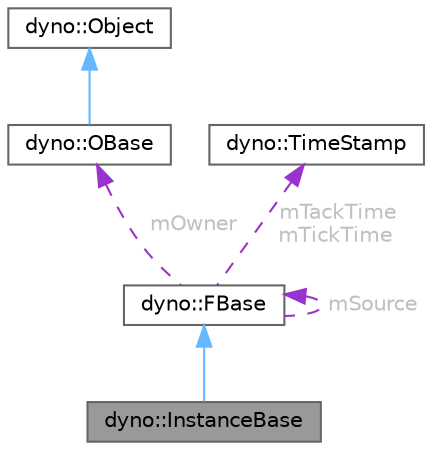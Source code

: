 digraph "dyno::InstanceBase"
{
 // LATEX_PDF_SIZE
  bgcolor="transparent";
  edge [fontname=Helvetica,fontsize=10,labelfontname=Helvetica,labelfontsize=10];
  node [fontname=Helvetica,fontsize=10,shape=box,height=0.2,width=0.4];
  Node1 [id="Node000001",label="dyno::InstanceBase",height=0.2,width=0.4,color="gray40", fillcolor="grey60", style="filled", fontcolor="black",tooltip=" "];
  Node2 -> Node1 [id="edge1_Node000001_Node000002",dir="back",color="steelblue1",style="solid",tooltip=" "];
  Node2 [id="Node000002",label="dyno::FBase",height=0.2,width=0.4,color="gray40", fillcolor="white", style="filled",URL="$classdyno_1_1_f_base.html",tooltip=" "];
  Node3 -> Node2 [id="edge2_Node000002_Node000003",dir="back",color="darkorchid3",style="dashed",tooltip=" ",label=" mOwner",fontcolor="grey" ];
  Node3 [id="Node000003",label="dyno::OBase",height=0.2,width=0.4,color="gray40", fillcolor="white", style="filled",URL="$classdyno_1_1_o_base.html",tooltip=" "];
  Node4 -> Node3 [id="edge3_Node000003_Node000004",dir="back",color="steelblue1",style="solid",tooltip=" "];
  Node4 [id="Node000004",label="dyno::Object",height=0.2,width=0.4,color="gray40", fillcolor="white", style="filled",URL="$classdyno_1_1_object.html",tooltip=" "];
  Node2 -> Node2 [id="edge4_Node000002_Node000002",dir="back",color="darkorchid3",style="dashed",tooltip=" ",label=" mSource",fontcolor="grey" ];
  Node5 -> Node2 [id="edge5_Node000002_Node000005",dir="back",color="darkorchid3",style="dashed",tooltip=" ",label=" mTackTime\nmTickTime",fontcolor="grey" ];
  Node5 [id="Node000005",label="dyno::TimeStamp",height=0.2,width=0.4,color="gray40", fillcolor="white", style="filled",URL="$classdyno_1_1_time_stamp.html",tooltip="Time stamp."];
}
